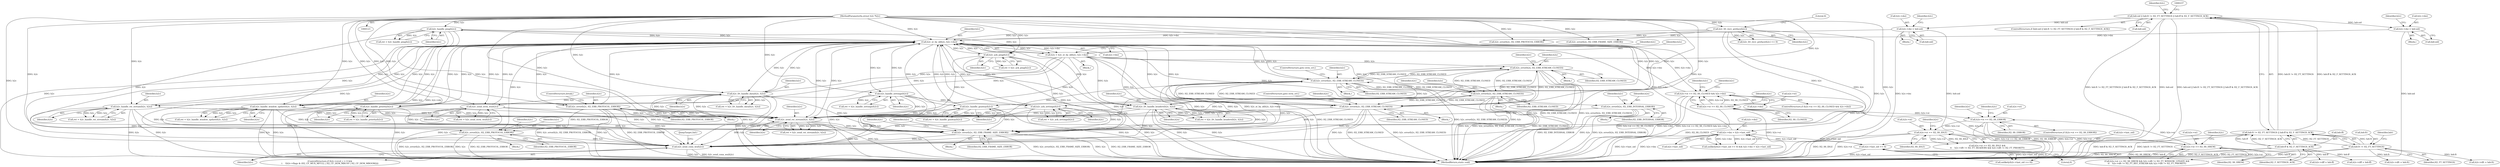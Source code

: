 digraph "0_haproxy_3f0e1ec70173593f4c2b3681b26c04a4ed5fc588@API" {
"1000854" [label="(Call,h2c_send_conn_wu(h2c))"];
"1000640" [label="(Call,h2c_handle_ping(h2c))"];
"1000410" [label="(Call,h2c_st_by_id(h2c, h2c->dsi))"];
"1000662" [label="(Call,h2c_handle_window_update(h2c, h2s))"];
"1000124" [label="(MethodParameterIn,struct h2c *h2c)"];
"1000408" [label="(Call,h2s = h2c_st_by_id(h2c, h2c->dsi))"];
"1000728" [label="(Call,h2c_handle_priority(h2c))"];
"1000716" [label="(Call,h2c_send_strm_wu(h2c))"];
"1000705" [label="(Call,h2c_frt_handle_data(h2c, h2s))"];
"1000555" [label="(Call,h2c_error(h2c, H2_ERR_STREAM_CLOSED))"];
"1000475" [label="(Call,h2s_error(h2s, H2_ERR_STREAM_CLOSED))"];
"1000519" [label="(Call,h2s_error(h2s, H2_ERR_STREAM_CLOSED))"];
"1000508" [label="(Call,h2c_error(h2c, H2_ERR_STREAM_CLOSED))"];
"1000618" [label="(Call,h2c_handle_settings(h2c))"];
"1000753" [label="(Call,h2c_handle_goaway(h2c))"];
"1000692" [label="(Call,h2c_frt_handle_headers(h2c, h2s))"];
"1000650" [label="(Call,h2c_ack_ping(h2c))"];
"1000757" [label="(Call,h2c_error(h2c, H2_ERR_PROTOCOL_ERROR))"];
"1000628" [label="(Call,h2c_ack_settings(h2c))"];
"1000152" [label="(Call,h2c_frt_recv_preface(h2c))"];
"1000810" [label="(Call,h2c_send_rst_stream(h2c, h2s))"];
"1000740" [label="(Call,h2c_handle_rst_stream(h2c, h2s))"];
"1000674" [label="(Call,h2s_error(h2s, H2_ERR_INTERNAL_ERROR))"];
"1000567" [label="(Call,h2c->dsi > h2c->last_sid)"];
"1000485" [label="(Call,h2s->st == H2_SS_CLOSED && h2c->dsi)"];
"1000486" [label="(Call,h2s->st == H2_SS_CLOSED)"];
"1000452" [label="(Call,h2s->st == H2_SS_HREM)"];
"1000424" [label="(Call,h2s->st == H2_SS_IDLE)"];
"1000792" [label="(Call,h2s->st == H2_SS_ERROR)"];
"1000562" [label="(Call,h2c->last_sid >= 0)"];
"1000373" [label="(Call,h2c->dsi = hdr.sid)"];
"1000208" [label="(Call,hdr.sid || hdr.ft != H2_FT_SETTINGS || hdr.ff & H2_F_SETTINGS_ACK)"];
"1000212" [label="(Call,hdr.ft != H2_FT_SETTINGS || hdr.ff & H2_F_SETTINGS_ACK)"];
"1000213" [label="(Call,hdr.ft != H2_FT_SETTINGS)"];
"1000218" [label="(Call,hdr.ff & H2_F_SETTINGS_ACK)"];
"1000270" [label="(Call,h2c->dsi = hdr.sid)"];
"1000441" [label="(Call,h2c_error(h2c, H2_ERR_PROTOCOL_ERROR))"];
"1000357" [label="(Call,h2c_error(h2c, H2_ERR_FRAME_SIZE_ERROR))"];
"1000812" [label="(Identifier,h2s)"];
"1000792" [label="(Call,h2s->st == H2_SS_ERROR)"];
"1000412" [label="(Call,h2c->dsi)"];
"1000208" [label="(Call,hdr.sid || hdr.ft != H2_FT_SETTINGS || hdr.ff & H2_F_SETTINGS_ACK)"];
"1000277" [label="(Call,h2c->dft = hdr.ft)"];
"1000212" [label="(Call,hdr.ft != H2_FT_SETTINGS || hdr.ff & H2_F_SETTINGS_ACK)"];
"1000675" [label="(Identifier,h2s)"];
"1000693" [label="(Identifier,h2c)"];
"1000854" [label="(Call,h2c_send_conn_wu(h2c))"];
"1000858" [label="(MethodReturn,static void)"];
"1000518" [label="(Block,)"];
"1000616" [label="(Call,ret = h2c_handle_settings(h2c))"];
"1000754" [label="(Identifier,h2c)"];
"1000793" [label="(Call,h2s->st)"];
"1000474" [label="(Block,)"];
"1000325" [label="(Block,)"];
"1000357" [label="(Call,h2c_error(h2c, H2_ERR_FRAME_SIZE_ERROR))"];
"1000554" [label="(Block,)"];
"1000760" [label="(ControlStructure,break;)"];
"1000477" [label="(Identifier,H2_ERR_STREAM_CLOSED)"];
"1000674" [label="(Call,h2s_error(h2s, H2_ERR_INTERNAL_ERROR))"];
"1000222" [label="(Identifier,H2_F_SETTINGS_ACK)"];
"1000717" [label="(Identifier,h2c)"];
"1000362" [label="(Identifier,h2c)"];
"1000152" [label="(Call,h2c_frt_recv_preface(h2c))"];
"1000446" [label="(Identifier,h2c)"];
"1000453" [label="(Call,h2s->st)"];
"1000662" [label="(Call,h2c_handle_window_update(h2c, h2s))"];
"1000508" [label="(Call,h2c_error(h2c, H2_ERR_STREAM_CLOSED))"];
"1000519" [label="(Call,h2s_error(h2s, H2_ERR_STREAM_CLOSED))"];
"1000382" [label="(Identifier,h2c)"];
"1000217" [label="(Identifier,H2_FT_SETTINGS)"];
"1000432" [label="(Identifier,h2c)"];
"1000491" [label="(Call,h2c->dsi)"];
"1000619" [label="(Identifier,h2c)"];
"1000692" [label="(Call,h2c_frt_handle_headers(h2c, h2s))"];
"1000475" [label="(Call,h2s_error(h2s, H2_ERR_STREAM_CLOSED))"];
"1000476" [label="(Identifier,h2s)"];
"1000640" [label="(Call,h2c_handle_ping(h2c))"];
"1000571" [label="(Call,h2c->last_sid)"];
"1000758" [label="(Identifier,h2c)"];
"1000650" [label="(Call,h2c_ack_ping(h2c))"];
"1000564" [label="(Identifier,h2c)"];
"1000373" [label="(Call,h2c->dsi = hdr.sid)"];
"1000568" [label="(Call,h2c->dsi)"];
"1000562" [label="(Call,h2c->last_sid >= 0)"];
"1000408" [label="(Call,h2s = h2c_st_by_id(h2c, h2c->dsi))"];
"1000480" [label="(Identifier,h2c)"];
"1000651" [label="(Identifier,h2c)"];
"1000451" [label="(Call,h2s->st == H2_SS_HREM && h2c->dft != H2_FT_WINDOW_UPDATE &&\n\t\t    h2c->dft != H2_FT_RST_STREAM && h2c->dft != H2_FT_PRIORITY)"];
"1000460" [label="(Identifier,h2c)"];
"1000442" [label="(Identifier,h2c)"];
"1000563" [label="(Call,h2c->last_sid)"];
"1000492" [label="(Identifier,h2c)"];
"1000151" [label="(Call,h2c_frt_recv_preface(h2c) <= 0)"];
"1000510" [label="(Identifier,H2_ERR_STREAM_CLOSED)"];
"1000521" [label="(Identifier,H2_ERR_STREAM_CLOSED)"];
"1000214" [label="(Call,hdr.ft)"];
"1000184" [label="(Block,)"];
"1000742" [label="(Identifier,h2s)"];
"1000424" [label="(Call,h2s->st == H2_SS_IDLE)"];
"1000810" [label="(Call,h2c_send_rst_stream(h2c, h2s))"];
"1000716" [label="(Call,h2c_send_strm_wu(h2c))"];
"1000271" [label="(Call,h2c->dsi)"];
"1000726" [label="(Call,ret = h2c_handle_priority(h2c))"];
"1000707" [label="(Identifier,h2s)"];
"1000741" [label="(Identifier,h2c)"];
"1000499" [label="(Identifier,h2c)"];
"1000663" [label="(Identifier,h2c)"];
"1000808" [label="(Call,ret = h2c_send_rst_stream(h2c, h2s))"];
"1000558" [label="(ControlStructure,goto strm_err;)"];
"1000694" [label="(Identifier,h2s)"];
"1000377" [label="(Call,hdr.sid)"];
"1000485" [label="(Call,h2s->st == H2_SS_CLOSED && h2c->dsi)"];
"1000738" [label="(Call,ret = h2c_handle_rst_stream(h2c, h2s))"];
"1000452" [label="(Call,h2s->st == H2_SS_HREM)"];
"1000566" [label="(Literal,0)"];
"1000556" [label="(Identifier,h2c)"];
"1000618" [label="(Call,h2c_handle_settings(h2c))"];
"1000380" [label="(Call,h2c->dft = hdr.ft)"];
"1000751" [label="(Call,ret = h2c_handle_goaway(h2c))"];
"1000387" [label="(Call,h2c->dff = hdr.ff)"];
"1000567" [label="(Call,h2c->dsi > h2c->last_sid)"];
"1000628" [label="(Call,h2c_ack_settings(h2c))"];
"1000759" [label="(Identifier,H2_ERR_PROTOCOL_ERROR)"];
"1000220" [label="(Identifier,hdr)"];
"1000561" [label="(Call,unlikely(h2c->last_sid >= 0))"];
"1000626" [label="(Call,ret = h2c_ack_settings(h2c))"];
"1000307" [label="(Block,)"];
"1000740" [label="(Call,h2c_handle_rst_stream(h2c, h2s))"];
"1000608" [label="(Block,)"];
"1000486" [label="(Call,h2s->st == H2_SS_CLOSED)"];
"1000418" [label="(Identifier,h2c)"];
"1000524" [label="(Identifier,h2c)"];
"1000207" [label="(ControlStructure,if (hdr.sid || hdr.ft != H2_FT_SETTINGS || hdr.ff & H2_F_SETTINGS_ACK))"];
"1000423" [label="(Call,h2s->st == H2_SS_IDLE &&\n\t\t    h2c->dft != H2_FT_HEADERS && h2c->dft != H2_FT_PRIORITY)"];
"1000124" [label="(MethodParameterIn,struct h2c *h2c)"];
"1000660" [label="(Call,ret = h2c_handle_window_update(h2c, h2s))"];
"1000225" [label="(Identifier,h2c)"];
"1000425" [label="(Call,h2s->st)"];
"1000484" [label="(ControlStructure,if (h2s->st == H2_SS_CLOSED && h2c->dsi))"];
"1000219" [label="(Call,hdr.ff)"];
"1000154" [label="(Literal,0)"];
"1000356" [label="(Block,)"];
"1000805" [label="(Identifier,h2c)"];
"1000279" [label="(Identifier,h2c)"];
"1000359" [label="(Identifier,H2_ERR_FRAME_SIZE_ERROR)"];
"1000441" [label="(Call,h2c_error(h2c, H2_ERR_PROTOCOL_ERROR))"];
"1000507" [label="(Block,)"];
"1000555" [label="(Call,h2c_error(h2c, H2_ERR_STREAM_CLOSED))"];
"1000856" [label="(JumpTarget,fail:)"];
"1000638" [label="(Call,ret = h2c_handle_ping(h2c))"];
"1000520" [label="(Identifier,h2s)"];
"1000641" [label="(Identifier,h2c)"];
"1000440" [label="(Block,)"];
"1000511" [label="(ControlStructure,goto strm_err;)"];
"1000490" [label="(Identifier,H2_SS_CLOSED)"];
"1000410" [label="(Call,h2c_st_by_id(h2c, h2c->dsi))"];
"1000487" [label="(Call,h2s->st)"];
"1000274" [label="(Call,hdr.sid)"];
"1000209" [label="(Call,hdr.sid)"];
"1000690" [label="(Call,ret = h2c_frt_handle_headers(h2c, h2s))"];
"1000664" [label="(Identifier,h2s)"];
"1000284" [label="(Call,h2c->dff = hdr.ff)"];
"1000676" [label="(Identifier,H2_ERR_INTERNAL_ERROR)"];
"1000855" [label="(Identifier,h2c)"];
"1000753" [label="(Call,h2c_handle_goaway(h2c))"];
"1000703" [label="(Call,ret = h2c_frt_handle_data(h2c, h2s))"];
"1000153" [label="(Identifier,h2c)"];
"1000560" [label="(Call,unlikely(h2c->last_sid >= 0) && h2c->dsi > h2c->last_sid)"];
"1000270" [label="(Call,h2c->dsi = hdr.sid)"];
"1000224" [label="(Call,h2c_error(h2c, H2_ERR_PROTOCOL_ERROR))"];
"1000374" [label="(Call,h2c->dsi)"];
"1000213" [label="(Call,hdr.ft != H2_FT_SETTINGS)"];
"1000218" [label="(Call,hdr.ff & H2_F_SETTINGS_ACK)"];
"1000714" [label="(Call,ret = h2c_send_strm_wu(h2c))"];
"1000706" [label="(Identifier,h2c)"];
"1000673" [label="(Block,)"];
"1000648" [label="(Call,ret = h2c_ack_ping(h2c))"];
"1000254" [label="(Call,h2c_error(h2c, H2_ERR_FRAME_SIZE_ERROR))"];
"1000629" [label="(Identifier,h2c)"];
"1000443" [label="(Identifier,H2_ERR_PROTOCOL_ERROR)"];
"1000837" [label="(ControlStructure,if (h2c->rcvd_c > 0 &&\n\t    !(h2c->flags & (H2_CF_MUX_MFULL | H2_CF_DEM_MBUSY | H2_CF_DEM_MROOM))))"];
"1000729" [label="(Identifier,h2c)"];
"1000456" [label="(Identifier,H2_SS_HREM)"];
"1000799" [label="(Identifier,h2c)"];
"1000409" [label="(Identifier,h2s)"];
"1000791" [label="(ControlStructure,if (h2s->st == H2_SS_ERROR))"];
"1000796" [label="(Identifier,H2_SS_ERROR)"];
"1000705" [label="(Call,h2c_frt_handle_data(h2c, h2s))"];
"1000509" [label="(Identifier,h2c)"];
"1000679" [label="(Identifier,h2c)"];
"1000811" [label="(Identifier,h2c)"];
"1000728" [label="(Call,h2c_handle_priority(h2c))"];
"1000757" [label="(Call,h2c_error(h2c, H2_ERR_PROTOCOL_ERROR))"];
"1000557" [label="(Identifier,H2_ERR_STREAM_CLOSED)"];
"1000411" [label="(Identifier,h2c)"];
"1000428" [label="(Identifier,H2_SS_IDLE)"];
"1000358" [label="(Identifier,h2c)"];
"1000854" -> "1000837"  [label="AST: "];
"1000854" -> "1000855"  [label="CFG: "];
"1000855" -> "1000854"  [label="AST: "];
"1000856" -> "1000854"  [label="CFG: "];
"1000854" -> "1000858"  [label="DDG: h2c"];
"1000854" -> "1000858"  [label="DDG: h2c_send_conn_wu(h2c)"];
"1000640" -> "1000854"  [label="DDG: h2c"];
"1000662" -> "1000854"  [label="DDG: h2c"];
"1000410" -> "1000854"  [label="DDG: h2c"];
"1000728" -> "1000854"  [label="DDG: h2c"];
"1000716" -> "1000854"  [label="DDG: h2c"];
"1000555" -> "1000854"  [label="DDG: h2c"];
"1000618" -> "1000854"  [label="DDG: h2c"];
"1000692" -> "1000854"  [label="DDG: h2c"];
"1000441" -> "1000854"  [label="DDG: h2c"];
"1000753" -> "1000854"  [label="DDG: h2c"];
"1000650" -> "1000854"  [label="DDG: h2c"];
"1000508" -> "1000854"  [label="DDG: h2c"];
"1000757" -> "1000854"  [label="DDG: h2c"];
"1000628" -> "1000854"  [label="DDG: h2c"];
"1000705" -> "1000854"  [label="DDG: h2c"];
"1000357" -> "1000854"  [label="DDG: h2c"];
"1000152" -> "1000854"  [label="DDG: h2c"];
"1000810" -> "1000854"  [label="DDG: h2c"];
"1000740" -> "1000854"  [label="DDG: h2c"];
"1000124" -> "1000854"  [label="DDG: h2c"];
"1000640" -> "1000638"  [label="AST: "];
"1000640" -> "1000641"  [label="CFG: "];
"1000641" -> "1000640"  [label="AST: "];
"1000638" -> "1000640"  [label="CFG: "];
"1000640" -> "1000858"  [label="DDG: h2c"];
"1000640" -> "1000357"  [label="DDG: h2c"];
"1000640" -> "1000410"  [label="DDG: h2c"];
"1000640" -> "1000638"  [label="DDG: h2c"];
"1000410" -> "1000640"  [label="DDG: h2c"];
"1000124" -> "1000640"  [label="DDG: h2c"];
"1000640" -> "1000650"  [label="DDG: h2c"];
"1000640" -> "1000810"  [label="DDG: h2c"];
"1000410" -> "1000408"  [label="AST: "];
"1000410" -> "1000412"  [label="CFG: "];
"1000411" -> "1000410"  [label="AST: "];
"1000412" -> "1000410"  [label="AST: "];
"1000408" -> "1000410"  [label="CFG: "];
"1000410" -> "1000858"  [label="DDG: h2c"];
"1000410" -> "1000858"  [label="DDG: h2c->dsi"];
"1000410" -> "1000357"  [label="DDG: h2c"];
"1000410" -> "1000408"  [label="DDG: h2c"];
"1000410" -> "1000408"  [label="DDG: h2c->dsi"];
"1000662" -> "1000410"  [label="DDG: h2c"];
"1000728" -> "1000410"  [label="DDG: h2c"];
"1000716" -> "1000410"  [label="DDG: h2c"];
"1000555" -> "1000410"  [label="DDG: h2c"];
"1000618" -> "1000410"  [label="DDG: h2c"];
"1000753" -> "1000410"  [label="DDG: h2c"];
"1000692" -> "1000410"  [label="DDG: h2c"];
"1000650" -> "1000410"  [label="DDG: h2c"];
"1000508" -> "1000410"  [label="DDG: h2c"];
"1000757" -> "1000410"  [label="DDG: h2c"];
"1000628" -> "1000410"  [label="DDG: h2c"];
"1000705" -> "1000410"  [label="DDG: h2c"];
"1000152" -> "1000410"  [label="DDG: h2c"];
"1000810" -> "1000410"  [label="DDG: h2c"];
"1000740" -> "1000410"  [label="DDG: h2c"];
"1000124" -> "1000410"  [label="DDG: h2c"];
"1000567" -> "1000410"  [label="DDG: h2c->dsi"];
"1000485" -> "1000410"  [label="DDG: h2c->dsi"];
"1000373" -> "1000410"  [label="DDG: h2c->dsi"];
"1000270" -> "1000410"  [label="DDG: h2c->dsi"];
"1000410" -> "1000441"  [label="DDG: h2c"];
"1000410" -> "1000485"  [label="DDG: h2c->dsi"];
"1000410" -> "1000508"  [label="DDG: h2c"];
"1000410" -> "1000555"  [label="DDG: h2c"];
"1000410" -> "1000618"  [label="DDG: h2c"];
"1000410" -> "1000628"  [label="DDG: h2c"];
"1000410" -> "1000650"  [label="DDG: h2c"];
"1000410" -> "1000662"  [label="DDG: h2c"];
"1000410" -> "1000692"  [label="DDG: h2c"];
"1000410" -> "1000705"  [label="DDG: h2c"];
"1000410" -> "1000716"  [label="DDG: h2c"];
"1000410" -> "1000728"  [label="DDG: h2c"];
"1000410" -> "1000740"  [label="DDG: h2c"];
"1000410" -> "1000753"  [label="DDG: h2c"];
"1000410" -> "1000757"  [label="DDG: h2c"];
"1000410" -> "1000810"  [label="DDG: h2c"];
"1000662" -> "1000660"  [label="AST: "];
"1000662" -> "1000664"  [label="CFG: "];
"1000663" -> "1000662"  [label="AST: "];
"1000664" -> "1000662"  [label="AST: "];
"1000660" -> "1000662"  [label="CFG: "];
"1000662" -> "1000858"  [label="DDG: h2c"];
"1000662" -> "1000858"  [label="DDG: h2s"];
"1000662" -> "1000357"  [label="DDG: h2c"];
"1000662" -> "1000660"  [label="DDG: h2c"];
"1000662" -> "1000660"  [label="DDG: h2s"];
"1000124" -> "1000662"  [label="DDG: h2c"];
"1000408" -> "1000662"  [label="DDG: h2s"];
"1000662" -> "1000810"  [label="DDG: h2c"];
"1000662" -> "1000810"  [label="DDG: h2s"];
"1000124" -> "1000123"  [label="AST: "];
"1000124" -> "1000858"  [label="DDG: h2c"];
"1000124" -> "1000152"  [label="DDG: h2c"];
"1000124" -> "1000224"  [label="DDG: h2c"];
"1000124" -> "1000254"  [label="DDG: h2c"];
"1000124" -> "1000357"  [label="DDG: h2c"];
"1000124" -> "1000441"  [label="DDG: h2c"];
"1000124" -> "1000508"  [label="DDG: h2c"];
"1000124" -> "1000555"  [label="DDG: h2c"];
"1000124" -> "1000618"  [label="DDG: h2c"];
"1000124" -> "1000628"  [label="DDG: h2c"];
"1000124" -> "1000650"  [label="DDG: h2c"];
"1000124" -> "1000692"  [label="DDG: h2c"];
"1000124" -> "1000705"  [label="DDG: h2c"];
"1000124" -> "1000716"  [label="DDG: h2c"];
"1000124" -> "1000728"  [label="DDG: h2c"];
"1000124" -> "1000740"  [label="DDG: h2c"];
"1000124" -> "1000753"  [label="DDG: h2c"];
"1000124" -> "1000757"  [label="DDG: h2c"];
"1000124" -> "1000810"  [label="DDG: h2c"];
"1000408" -> "1000307"  [label="AST: "];
"1000409" -> "1000408"  [label="AST: "];
"1000418" -> "1000408"  [label="CFG: "];
"1000408" -> "1000858"  [label="DDG: h2s"];
"1000408" -> "1000858"  [label="DDG: h2c_st_by_id(h2c, h2c->dsi)"];
"1000408" -> "1000475"  [label="DDG: h2s"];
"1000408" -> "1000519"  [label="DDG: h2s"];
"1000408" -> "1000674"  [label="DDG: h2s"];
"1000408" -> "1000692"  [label="DDG: h2s"];
"1000408" -> "1000705"  [label="DDG: h2s"];
"1000408" -> "1000740"  [label="DDG: h2s"];
"1000408" -> "1000810"  [label="DDG: h2s"];
"1000728" -> "1000726"  [label="AST: "];
"1000728" -> "1000729"  [label="CFG: "];
"1000729" -> "1000728"  [label="AST: "];
"1000726" -> "1000728"  [label="CFG: "];
"1000728" -> "1000858"  [label="DDG: h2c"];
"1000728" -> "1000357"  [label="DDG: h2c"];
"1000728" -> "1000726"  [label="DDG: h2c"];
"1000728" -> "1000810"  [label="DDG: h2c"];
"1000716" -> "1000714"  [label="AST: "];
"1000716" -> "1000717"  [label="CFG: "];
"1000717" -> "1000716"  [label="AST: "];
"1000714" -> "1000716"  [label="CFG: "];
"1000716" -> "1000858"  [label="DDG: h2c"];
"1000716" -> "1000357"  [label="DDG: h2c"];
"1000716" -> "1000714"  [label="DDG: h2c"];
"1000705" -> "1000716"  [label="DDG: h2c"];
"1000716" -> "1000810"  [label="DDG: h2c"];
"1000705" -> "1000703"  [label="AST: "];
"1000705" -> "1000707"  [label="CFG: "];
"1000706" -> "1000705"  [label="AST: "];
"1000707" -> "1000705"  [label="AST: "];
"1000703" -> "1000705"  [label="CFG: "];
"1000705" -> "1000858"  [label="DDG: h2c"];
"1000705" -> "1000858"  [label="DDG: h2s"];
"1000705" -> "1000357"  [label="DDG: h2c"];
"1000705" -> "1000703"  [label="DDG: h2c"];
"1000705" -> "1000703"  [label="DDG: h2s"];
"1000705" -> "1000810"  [label="DDG: h2c"];
"1000705" -> "1000810"  [label="DDG: h2s"];
"1000555" -> "1000554"  [label="AST: "];
"1000555" -> "1000557"  [label="CFG: "];
"1000556" -> "1000555"  [label="AST: "];
"1000557" -> "1000555"  [label="AST: "];
"1000558" -> "1000555"  [label="CFG: "];
"1000555" -> "1000858"  [label="DDG: H2_ERR_STREAM_CLOSED"];
"1000555" -> "1000858"  [label="DDG: h2c_error(h2c, H2_ERR_STREAM_CLOSED)"];
"1000555" -> "1000858"  [label="DDG: h2c"];
"1000555" -> "1000357"  [label="DDG: h2c"];
"1000555" -> "1000475"  [label="DDG: H2_ERR_STREAM_CLOSED"];
"1000555" -> "1000508"  [label="DDG: H2_ERR_STREAM_CLOSED"];
"1000555" -> "1000519"  [label="DDG: H2_ERR_STREAM_CLOSED"];
"1000475" -> "1000555"  [label="DDG: H2_ERR_STREAM_CLOSED"];
"1000519" -> "1000555"  [label="DDG: H2_ERR_STREAM_CLOSED"];
"1000508" -> "1000555"  [label="DDG: H2_ERR_STREAM_CLOSED"];
"1000555" -> "1000810"  [label="DDG: h2c"];
"1000475" -> "1000474"  [label="AST: "];
"1000475" -> "1000477"  [label="CFG: "];
"1000476" -> "1000475"  [label="AST: "];
"1000477" -> "1000475"  [label="AST: "];
"1000480" -> "1000475"  [label="CFG: "];
"1000475" -> "1000858"  [label="DDG: h2s"];
"1000475" -> "1000858"  [label="DDG: H2_ERR_STREAM_CLOSED"];
"1000475" -> "1000858"  [label="DDG: h2s_error(h2s, H2_ERR_STREAM_CLOSED)"];
"1000519" -> "1000475"  [label="DDG: H2_ERR_STREAM_CLOSED"];
"1000508" -> "1000475"  [label="DDG: H2_ERR_STREAM_CLOSED"];
"1000475" -> "1000508"  [label="DDG: H2_ERR_STREAM_CLOSED"];
"1000475" -> "1000519"  [label="DDG: H2_ERR_STREAM_CLOSED"];
"1000475" -> "1000810"  [label="DDG: h2s"];
"1000519" -> "1000518"  [label="AST: "];
"1000519" -> "1000521"  [label="CFG: "];
"1000520" -> "1000519"  [label="AST: "];
"1000521" -> "1000519"  [label="AST: "];
"1000524" -> "1000519"  [label="CFG: "];
"1000519" -> "1000858"  [label="DDG: h2s"];
"1000519" -> "1000858"  [label="DDG: h2s_error(h2s, H2_ERR_STREAM_CLOSED)"];
"1000519" -> "1000858"  [label="DDG: H2_ERR_STREAM_CLOSED"];
"1000519" -> "1000508"  [label="DDG: H2_ERR_STREAM_CLOSED"];
"1000508" -> "1000519"  [label="DDG: H2_ERR_STREAM_CLOSED"];
"1000519" -> "1000810"  [label="DDG: h2s"];
"1000508" -> "1000507"  [label="AST: "];
"1000508" -> "1000510"  [label="CFG: "];
"1000509" -> "1000508"  [label="AST: "];
"1000510" -> "1000508"  [label="AST: "];
"1000511" -> "1000508"  [label="CFG: "];
"1000508" -> "1000858"  [label="DDG: h2c"];
"1000508" -> "1000858"  [label="DDG: H2_ERR_STREAM_CLOSED"];
"1000508" -> "1000858"  [label="DDG: h2c_error(h2c, H2_ERR_STREAM_CLOSED)"];
"1000508" -> "1000357"  [label="DDG: h2c"];
"1000508" -> "1000810"  [label="DDG: h2c"];
"1000618" -> "1000616"  [label="AST: "];
"1000618" -> "1000619"  [label="CFG: "];
"1000619" -> "1000618"  [label="AST: "];
"1000616" -> "1000618"  [label="CFG: "];
"1000618" -> "1000858"  [label="DDG: h2c"];
"1000618" -> "1000357"  [label="DDG: h2c"];
"1000618" -> "1000616"  [label="DDG: h2c"];
"1000618" -> "1000628"  [label="DDG: h2c"];
"1000618" -> "1000810"  [label="DDG: h2c"];
"1000753" -> "1000751"  [label="AST: "];
"1000753" -> "1000754"  [label="CFG: "];
"1000754" -> "1000753"  [label="AST: "];
"1000751" -> "1000753"  [label="CFG: "];
"1000753" -> "1000858"  [label="DDG: h2c"];
"1000753" -> "1000357"  [label="DDG: h2c"];
"1000753" -> "1000751"  [label="DDG: h2c"];
"1000753" -> "1000810"  [label="DDG: h2c"];
"1000692" -> "1000690"  [label="AST: "];
"1000692" -> "1000694"  [label="CFG: "];
"1000693" -> "1000692"  [label="AST: "];
"1000694" -> "1000692"  [label="AST: "];
"1000690" -> "1000692"  [label="CFG: "];
"1000692" -> "1000858"  [label="DDG: h2c"];
"1000692" -> "1000858"  [label="DDG: h2s"];
"1000692" -> "1000357"  [label="DDG: h2c"];
"1000692" -> "1000690"  [label="DDG: h2c"];
"1000692" -> "1000690"  [label="DDG: h2s"];
"1000692" -> "1000810"  [label="DDG: h2c"];
"1000692" -> "1000810"  [label="DDG: h2s"];
"1000650" -> "1000648"  [label="AST: "];
"1000650" -> "1000651"  [label="CFG: "];
"1000651" -> "1000650"  [label="AST: "];
"1000648" -> "1000650"  [label="CFG: "];
"1000650" -> "1000858"  [label="DDG: h2c"];
"1000650" -> "1000357"  [label="DDG: h2c"];
"1000650" -> "1000648"  [label="DDG: h2c"];
"1000650" -> "1000810"  [label="DDG: h2c"];
"1000757" -> "1000608"  [label="AST: "];
"1000757" -> "1000759"  [label="CFG: "];
"1000758" -> "1000757"  [label="AST: "];
"1000759" -> "1000757"  [label="AST: "];
"1000760" -> "1000757"  [label="CFG: "];
"1000757" -> "1000858"  [label="DDG: h2c_error(h2c, H2_ERR_PROTOCOL_ERROR)"];
"1000757" -> "1000858"  [label="DDG: h2c"];
"1000757" -> "1000858"  [label="DDG: H2_ERR_PROTOCOL_ERROR"];
"1000757" -> "1000357"  [label="DDG: h2c"];
"1000757" -> "1000441"  [label="DDG: H2_ERR_PROTOCOL_ERROR"];
"1000757" -> "1000810"  [label="DDG: h2c"];
"1000628" -> "1000626"  [label="AST: "];
"1000628" -> "1000629"  [label="CFG: "];
"1000629" -> "1000628"  [label="AST: "];
"1000626" -> "1000628"  [label="CFG: "];
"1000628" -> "1000858"  [label="DDG: h2c"];
"1000628" -> "1000357"  [label="DDG: h2c"];
"1000628" -> "1000626"  [label="DDG: h2c"];
"1000628" -> "1000810"  [label="DDG: h2c"];
"1000152" -> "1000151"  [label="AST: "];
"1000152" -> "1000153"  [label="CFG: "];
"1000153" -> "1000152"  [label="AST: "];
"1000154" -> "1000152"  [label="CFG: "];
"1000152" -> "1000858"  [label="DDG: h2c"];
"1000152" -> "1000151"  [label="DDG: h2c"];
"1000152" -> "1000224"  [label="DDG: h2c"];
"1000152" -> "1000254"  [label="DDG: h2c"];
"1000152" -> "1000357"  [label="DDG: h2c"];
"1000810" -> "1000808"  [label="AST: "];
"1000810" -> "1000812"  [label="CFG: "];
"1000811" -> "1000810"  [label="AST: "];
"1000812" -> "1000810"  [label="AST: "];
"1000808" -> "1000810"  [label="CFG: "];
"1000810" -> "1000858"  [label="DDG: h2c"];
"1000810" -> "1000858"  [label="DDG: h2s"];
"1000810" -> "1000357"  [label="DDG: h2c"];
"1000810" -> "1000808"  [label="DDG: h2c"];
"1000810" -> "1000808"  [label="DDG: h2s"];
"1000740" -> "1000810"  [label="DDG: h2c"];
"1000740" -> "1000810"  [label="DDG: h2s"];
"1000674" -> "1000810"  [label="DDG: h2s"];
"1000740" -> "1000738"  [label="AST: "];
"1000740" -> "1000742"  [label="CFG: "];
"1000741" -> "1000740"  [label="AST: "];
"1000742" -> "1000740"  [label="AST: "];
"1000738" -> "1000740"  [label="CFG: "];
"1000740" -> "1000858"  [label="DDG: h2s"];
"1000740" -> "1000858"  [label="DDG: h2c"];
"1000740" -> "1000357"  [label="DDG: h2c"];
"1000740" -> "1000738"  [label="DDG: h2c"];
"1000740" -> "1000738"  [label="DDG: h2s"];
"1000674" -> "1000673"  [label="AST: "];
"1000674" -> "1000676"  [label="CFG: "];
"1000675" -> "1000674"  [label="AST: "];
"1000676" -> "1000674"  [label="AST: "];
"1000679" -> "1000674"  [label="CFG: "];
"1000674" -> "1000858"  [label="DDG: H2_ERR_INTERNAL_ERROR"];
"1000674" -> "1000858"  [label="DDG: h2s"];
"1000674" -> "1000858"  [label="DDG: h2s_error(h2s, H2_ERR_INTERNAL_ERROR)"];
"1000567" -> "1000560"  [label="AST: "];
"1000567" -> "1000571"  [label="CFG: "];
"1000568" -> "1000567"  [label="AST: "];
"1000571" -> "1000567"  [label="AST: "];
"1000560" -> "1000567"  [label="CFG: "];
"1000567" -> "1000858"  [label="DDG: h2c->last_sid"];
"1000567" -> "1000858"  [label="DDG: h2c->dsi"];
"1000567" -> "1000562"  [label="DDG: h2c->last_sid"];
"1000567" -> "1000560"  [label="DDG: h2c->dsi"];
"1000567" -> "1000560"  [label="DDG: h2c->last_sid"];
"1000485" -> "1000567"  [label="DDG: h2c->dsi"];
"1000562" -> "1000567"  [label="DDG: h2c->last_sid"];
"1000485" -> "1000484"  [label="AST: "];
"1000485" -> "1000486"  [label="CFG: "];
"1000485" -> "1000491"  [label="CFG: "];
"1000486" -> "1000485"  [label="AST: "];
"1000491" -> "1000485"  [label="AST: "];
"1000499" -> "1000485"  [label="CFG: "];
"1000564" -> "1000485"  [label="CFG: "];
"1000485" -> "1000858"  [label="DDG: h2s->st == H2_SS_CLOSED"];
"1000485" -> "1000858"  [label="DDG: h2c->dsi"];
"1000485" -> "1000858"  [label="DDG: h2s->st == H2_SS_CLOSED && h2c->dsi"];
"1000486" -> "1000485"  [label="DDG: h2s->st"];
"1000486" -> "1000485"  [label="DDG: H2_SS_CLOSED"];
"1000486" -> "1000490"  [label="CFG: "];
"1000487" -> "1000486"  [label="AST: "];
"1000490" -> "1000486"  [label="AST: "];
"1000492" -> "1000486"  [label="CFG: "];
"1000486" -> "1000858"  [label="DDG: H2_SS_CLOSED"];
"1000486" -> "1000858"  [label="DDG: h2s->st"];
"1000452" -> "1000486"  [label="DDG: h2s->st"];
"1000486" -> "1000792"  [label="DDG: h2s->st"];
"1000452" -> "1000451"  [label="AST: "];
"1000452" -> "1000456"  [label="CFG: "];
"1000453" -> "1000452"  [label="AST: "];
"1000456" -> "1000452"  [label="AST: "];
"1000460" -> "1000452"  [label="CFG: "];
"1000451" -> "1000452"  [label="CFG: "];
"1000452" -> "1000858"  [label="DDG: H2_SS_HREM"];
"1000452" -> "1000451"  [label="DDG: h2s->st"];
"1000452" -> "1000451"  [label="DDG: H2_SS_HREM"];
"1000424" -> "1000452"  [label="DDG: h2s->st"];
"1000452" -> "1000792"  [label="DDG: h2s->st"];
"1000424" -> "1000423"  [label="AST: "];
"1000424" -> "1000428"  [label="CFG: "];
"1000425" -> "1000424"  [label="AST: "];
"1000428" -> "1000424"  [label="AST: "];
"1000432" -> "1000424"  [label="CFG: "];
"1000423" -> "1000424"  [label="CFG: "];
"1000424" -> "1000858"  [label="DDG: H2_SS_IDLE"];
"1000424" -> "1000858"  [label="DDG: h2s->st"];
"1000424" -> "1000423"  [label="DDG: h2s->st"];
"1000424" -> "1000423"  [label="DDG: H2_SS_IDLE"];
"1000792" -> "1000424"  [label="DDG: h2s->st"];
"1000792" -> "1000791"  [label="AST: "];
"1000792" -> "1000796"  [label="CFG: "];
"1000793" -> "1000792"  [label="AST: "];
"1000796" -> "1000792"  [label="AST: "];
"1000799" -> "1000792"  [label="CFG: "];
"1000805" -> "1000792"  [label="CFG: "];
"1000792" -> "1000858"  [label="DDG: h2s->st == H2_SS_ERROR"];
"1000792" -> "1000858"  [label="DDG: H2_SS_ERROR"];
"1000792" -> "1000858"  [label="DDG: h2s->st"];
"1000562" -> "1000561"  [label="AST: "];
"1000562" -> "1000566"  [label="CFG: "];
"1000563" -> "1000562"  [label="AST: "];
"1000566" -> "1000562"  [label="AST: "];
"1000561" -> "1000562"  [label="CFG: "];
"1000562" -> "1000858"  [label="DDG: h2c->last_sid"];
"1000562" -> "1000561"  [label="DDG: h2c->last_sid"];
"1000562" -> "1000561"  [label="DDG: 0"];
"1000373" -> "1000325"  [label="AST: "];
"1000373" -> "1000377"  [label="CFG: "];
"1000374" -> "1000373"  [label="AST: "];
"1000377" -> "1000373"  [label="AST: "];
"1000382" -> "1000373"  [label="CFG: "];
"1000373" -> "1000858"  [label="DDG: hdr.sid"];
"1000208" -> "1000373"  [label="DDG: hdr.sid"];
"1000208" -> "1000207"  [label="AST: "];
"1000208" -> "1000209"  [label="CFG: "];
"1000208" -> "1000212"  [label="CFG: "];
"1000209" -> "1000208"  [label="AST: "];
"1000212" -> "1000208"  [label="AST: "];
"1000225" -> "1000208"  [label="CFG: "];
"1000237" -> "1000208"  [label="CFG: "];
"1000208" -> "1000858"  [label="DDG: hdr.sid"];
"1000208" -> "1000858"  [label="DDG: hdr.sid || hdr.ft != H2_FT_SETTINGS || hdr.ff & H2_F_SETTINGS_ACK"];
"1000208" -> "1000858"  [label="DDG: hdr.ft != H2_FT_SETTINGS || hdr.ff & H2_F_SETTINGS_ACK"];
"1000212" -> "1000208"  [label="DDG: hdr.ft != H2_FT_SETTINGS"];
"1000212" -> "1000208"  [label="DDG: hdr.ff & H2_F_SETTINGS_ACK"];
"1000208" -> "1000270"  [label="DDG: hdr.sid"];
"1000212" -> "1000213"  [label="CFG: "];
"1000212" -> "1000218"  [label="CFG: "];
"1000213" -> "1000212"  [label="AST: "];
"1000218" -> "1000212"  [label="AST: "];
"1000212" -> "1000858"  [label="DDG: hdr.ff & H2_F_SETTINGS_ACK"];
"1000212" -> "1000858"  [label="DDG: hdr.ft != H2_FT_SETTINGS"];
"1000213" -> "1000212"  [label="DDG: hdr.ft"];
"1000213" -> "1000212"  [label="DDG: H2_FT_SETTINGS"];
"1000218" -> "1000212"  [label="DDG: hdr.ff"];
"1000218" -> "1000212"  [label="DDG: H2_F_SETTINGS_ACK"];
"1000213" -> "1000217"  [label="CFG: "];
"1000214" -> "1000213"  [label="AST: "];
"1000217" -> "1000213"  [label="AST: "];
"1000220" -> "1000213"  [label="CFG: "];
"1000213" -> "1000858"  [label="DDG: H2_FT_SETTINGS"];
"1000213" -> "1000858"  [label="DDG: hdr.ft"];
"1000213" -> "1000277"  [label="DDG: hdr.ft"];
"1000213" -> "1000380"  [label="DDG: hdr.ft"];
"1000218" -> "1000222"  [label="CFG: "];
"1000219" -> "1000218"  [label="AST: "];
"1000222" -> "1000218"  [label="AST: "];
"1000218" -> "1000858"  [label="DDG: hdr.ff"];
"1000218" -> "1000858"  [label="DDG: H2_F_SETTINGS_ACK"];
"1000218" -> "1000284"  [label="DDG: hdr.ff"];
"1000218" -> "1000387"  [label="DDG: hdr.ff"];
"1000270" -> "1000184"  [label="AST: "];
"1000270" -> "1000274"  [label="CFG: "];
"1000271" -> "1000270"  [label="AST: "];
"1000274" -> "1000270"  [label="AST: "];
"1000279" -> "1000270"  [label="CFG: "];
"1000270" -> "1000858"  [label="DDG: hdr.sid"];
"1000270" -> "1000858"  [label="DDG: h2c->dsi"];
"1000441" -> "1000440"  [label="AST: "];
"1000441" -> "1000443"  [label="CFG: "];
"1000442" -> "1000441"  [label="AST: "];
"1000443" -> "1000441"  [label="AST: "];
"1000446" -> "1000441"  [label="CFG: "];
"1000441" -> "1000858"  [label="DDG: h2c"];
"1000441" -> "1000858"  [label="DDG: H2_ERR_PROTOCOL_ERROR"];
"1000441" -> "1000858"  [label="DDG: h2c_error(h2c, H2_ERR_PROTOCOL_ERROR)"];
"1000357" -> "1000356"  [label="AST: "];
"1000357" -> "1000359"  [label="CFG: "];
"1000358" -> "1000357"  [label="AST: "];
"1000359" -> "1000357"  [label="AST: "];
"1000362" -> "1000357"  [label="CFG: "];
"1000357" -> "1000858"  [label="DDG: h2c_error(h2c, H2_ERR_FRAME_SIZE_ERROR)"];
"1000357" -> "1000858"  [label="DDG: h2c"];
"1000357" -> "1000858"  [label="DDG: H2_ERR_FRAME_SIZE_ERROR"];
}
